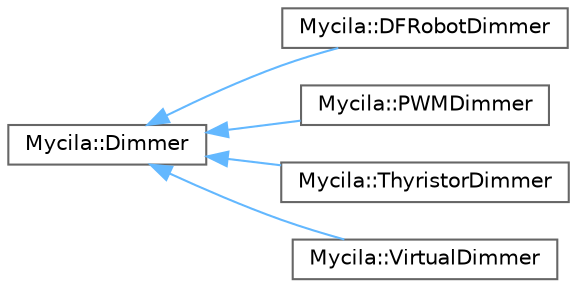 digraph "Graphical Class Hierarchy"
{
 // LATEX_PDF_SIZE
  bgcolor="transparent";
  edge [fontname=Helvetica,fontsize=10,labelfontname=Helvetica,labelfontsize=10];
  node [fontname=Helvetica,fontsize=10,shape=box,height=0.2,width=0.4];
  rankdir="LR";
  Node0 [id="Node000000",label="Mycila::Dimmer",height=0.2,width=0.4,color="grey40", fillcolor="white", style="filled",URL="$class_mycila_1_1_dimmer.html",tooltip=" "];
  Node0 -> Node1 [id="edge1_Node000000_Node000001",dir="back",color="steelblue1",style="solid",tooltip=" "];
  Node1 [id="Node000001",label="Mycila::DFRobotDimmer",height=0.2,width=0.4,color="grey40", fillcolor="white", style="filled",URL="$class_mycila_1_1_d_f_robot_dimmer.html",tooltip=" "];
  Node0 -> Node2 [id="edge2_Node000000_Node000002",dir="back",color="steelblue1",style="solid",tooltip=" "];
  Node2 [id="Node000002",label="Mycila::PWMDimmer",height=0.2,width=0.4,color="grey40", fillcolor="white", style="filled",URL="$class_mycila_1_1_p_w_m_dimmer.html",tooltip=" "];
  Node0 -> Node3 [id="edge3_Node000000_Node000003",dir="back",color="steelblue1",style="solid",tooltip=" "];
  Node3 [id="Node000003",label="Mycila::ThyristorDimmer",height=0.2,width=0.4,color="grey40", fillcolor="white", style="filled",URL="$class_mycila_1_1_thyristor_dimmer.html",tooltip=" "];
  Node0 -> Node4 [id="edge4_Node000000_Node000004",dir="back",color="steelblue1",style="solid",tooltip=" "];
  Node4 [id="Node000004",label="Mycila::VirtualDimmer",height=0.2,width=0.4,color="grey40", fillcolor="white", style="filled",URL="$class_mycila_1_1_virtual_dimmer.html",tooltip=" "];
}
